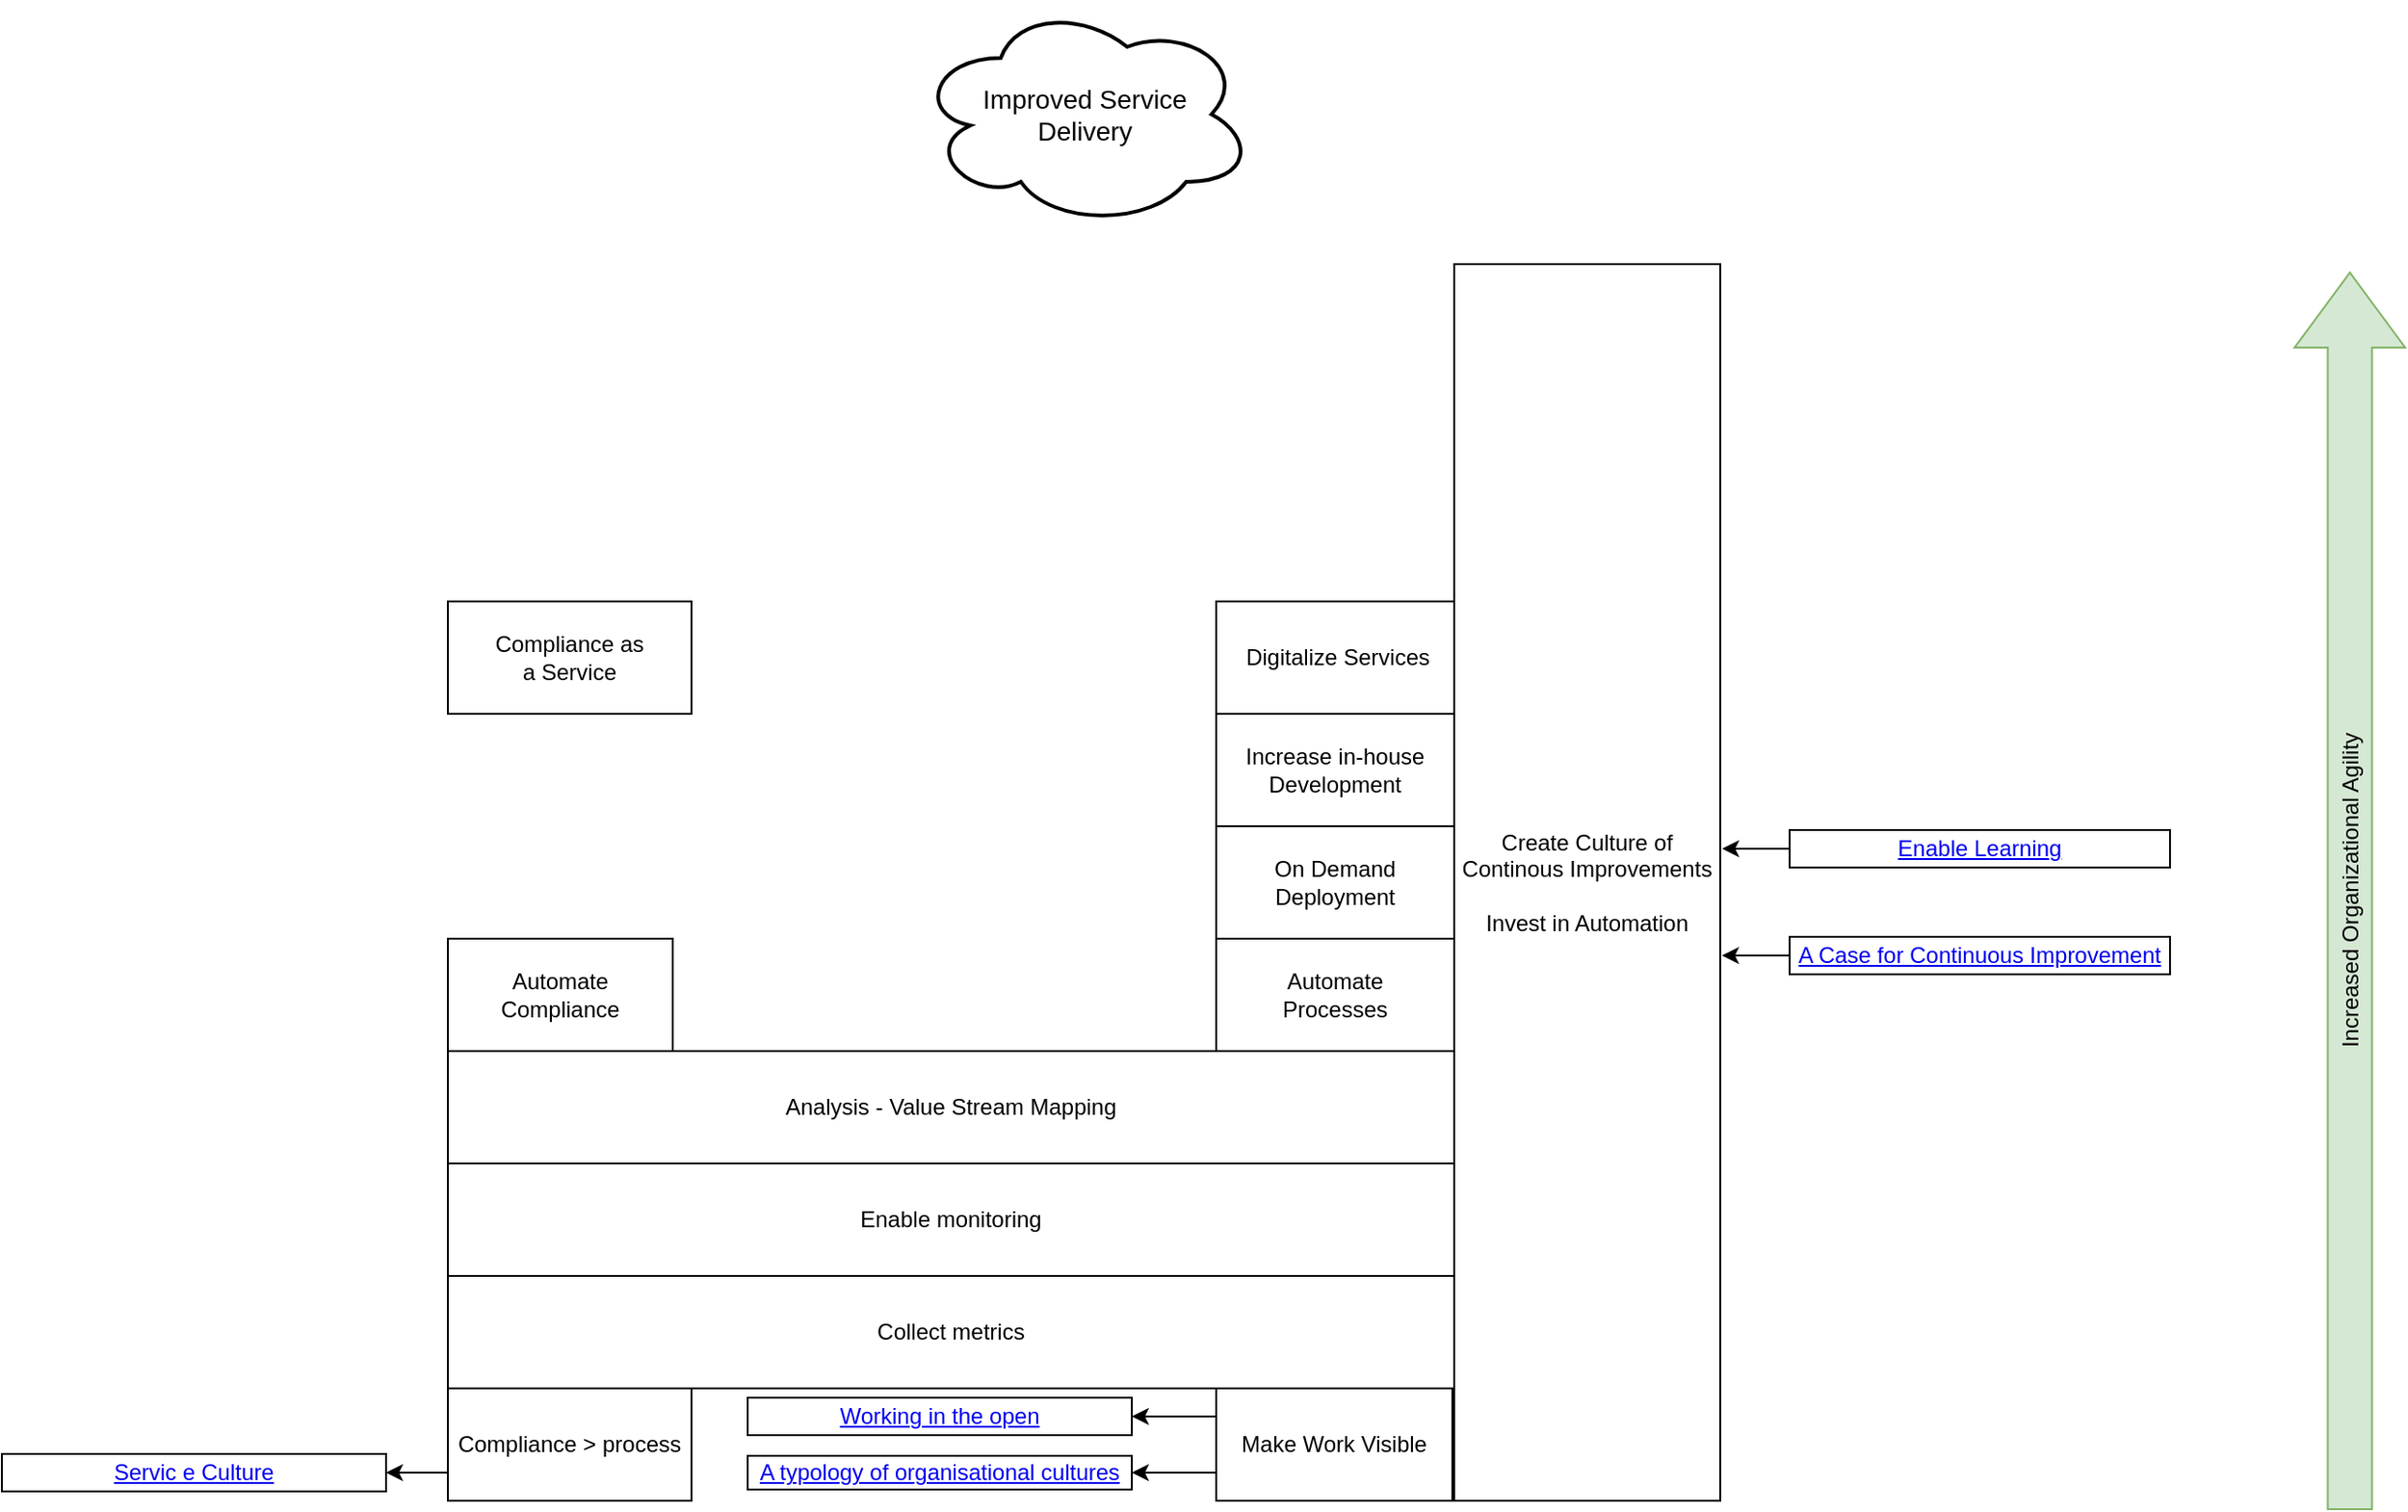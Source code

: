 <mxfile version="12.1.8" type="device" pages="1"><diagram id="nd4ZLJNKlhAcCul2f5Gq" name="Page-1"><mxGraphModel dx="2506" dy="2014" grid="1" gridSize="10" guides="1" tooltips="1" connect="1" arrows="1" fold="1" page="1" pageScale="1" pageWidth="850" pageHeight="1100" math="0" shadow="0"><root><mxCell id="0"/><mxCell id="1" parent="0"/><mxCell id="Zom9WSR05ROpc5c9EEct-1" value="&lt;div&gt;Improved Service &lt;br&gt;&lt;/div&gt;&lt;div&gt;Delivery&lt;/div&gt;" style="ellipse;shape=cloud;strokeWidth=2;fontSize=14;whiteSpace=wrap;html=1;align=center;" vertex="1" parent="1"><mxGeometry x="-310" y="-20" width="180" height="120" as="geometry"/></mxCell><mxCell id="Zom9WSR05ROpc5c9EEct-2" style="edgeStyle=orthogonalEdgeStyle;rounded=0;orthogonalLoop=1;jettySize=auto;html=1;exitX=0;exitY=0.75;exitDx=0;exitDy=0;entryX=1;entryY=0.5;entryDx=0;entryDy=0;" edge="1" parent="1" source="Zom9WSR05ROpc5c9EEct-4" target="Zom9WSR05ROpc5c9EEct-18"><mxGeometry relative="1" as="geometry"/></mxCell><mxCell id="Zom9WSR05ROpc5c9EEct-3" style="edgeStyle=orthogonalEdgeStyle;rounded=0;orthogonalLoop=1;jettySize=auto;html=1;exitX=0;exitY=0.25;exitDx=0;exitDy=0;entryX=1;entryY=0.5;entryDx=0;entryDy=0;" edge="1" parent="1" source="Zom9WSR05ROpc5c9EEct-4" target="Zom9WSR05ROpc5c9EEct-20"><mxGeometry relative="1" as="geometry"/></mxCell><mxCell id="Zom9WSR05ROpc5c9EEct-4" value="&lt;div&gt;Make Work Visible&lt;/div&gt;" style="rounded=0;whiteSpace=wrap;html=1;" vertex="1" parent="1"><mxGeometry x="-150" y="720" width="126" height="60" as="geometry"/></mxCell><mxCell id="Zom9WSR05ROpc5c9EEct-6" value="Collect metrics" style="rounded=0;whiteSpace=wrap;html=1;" vertex="1" parent="1"><mxGeometry x="-560" y="660" width="537" height="60" as="geometry"/></mxCell><mxCell id="Zom9WSR05ROpc5c9EEct-8" value="Enable monitoring" style="rounded=0;whiteSpace=wrap;html=1;" vertex="1" parent="1"><mxGeometry x="-560" y="600" width="537" height="60" as="geometry"/></mxCell><mxCell id="Zom9WSR05ROpc5c9EEct-9" value="Analysis - Value Stream Mapping" style="rounded=0;whiteSpace=wrap;html=1;" vertex="1" parent="1"><mxGeometry x="-560" y="540" width="537" height="60" as="geometry"/></mxCell><mxCell id="Zom9WSR05ROpc5c9EEct-10" value="&lt;div&gt;Automate &lt;br&gt;&lt;/div&gt;&lt;div&gt;Processes&lt;/div&gt;" style="rounded=0;whiteSpace=wrap;html=1;" vertex="1" parent="1"><mxGeometry x="-150" y="480" width="127" height="60" as="geometry"/></mxCell><mxCell id="Zom9WSR05ROpc5c9EEct-15" value="On Demand Deployment" style="rounded=0;whiteSpace=wrap;html=1;" vertex="1" parent="1"><mxGeometry x="-150" y="420" width="127" height="60" as="geometry"/></mxCell><mxCell id="Zom9WSR05ROpc5c9EEct-16" value="Increase in-house Development" style="rounded=0;whiteSpace=wrap;html=1;" vertex="1" parent="1"><mxGeometry x="-150" y="360" width="127" height="60" as="geometry"/></mxCell><mxCell id="Zom9WSR05ROpc5c9EEct-18" value="&lt;a href=&quot;https://qualitysafety.bmj.com/content/qhc/13/suppl_2/ii22.full.pdf&quot;&gt;A typology of organisational cultures&lt;/a&gt;" style="rounded=0;whiteSpace=wrap;html=1;" vertex="1" parent="1"><mxGeometry x="-400" y="756" width="205" height="18" as="geometry"/></mxCell><mxCell id="Zom9WSR05ROpc5c9EEct-20" value="&lt;a href=&quot;https://sara-sabr.github.io/ITStrategy/how-to-contribute.html&quot;&gt;Working in the open&lt;/a&gt;" style="rounded=0;whiteSpace=wrap;html=1;" vertex="1" parent="1"><mxGeometry x="-400" y="725" width="205" height="20" as="geometry"/></mxCell><mxCell id="Zom9WSR05ROpc5c9EEct-28" style="edgeStyle=orthogonalEdgeStyle;rounded=0;orthogonalLoop=1;jettySize=auto;html=1;exitX=0;exitY=0.5;exitDx=0;exitDy=0;entryX=1.007;entryY=0.473;entryDx=0;entryDy=0;entryPerimeter=0;" edge="1" parent="1" source="Zom9WSR05ROpc5c9EEct-22" target="Zom9WSR05ROpc5c9EEct-13"><mxGeometry relative="1" as="geometry"/></mxCell><mxCell id="Zom9WSR05ROpc5c9EEct-22" value="&lt;a href=&quot;https://sara-sabr.github.io/ITStrategy/enable-learning.html&quot;&gt;Enable Learning&lt;/a&gt;" style="rounded=0;whiteSpace=wrap;html=1;" vertex="1" parent="1"><mxGeometry x="156" y="422" width="203" height="20" as="geometry"/></mxCell><mxCell id="Zom9WSR05ROpc5c9EEct-29" style="edgeStyle=orthogonalEdgeStyle;rounded=0;orthogonalLoop=1;jettySize=auto;html=1;exitX=0;exitY=0.5;exitDx=0;exitDy=0;entryX=1.006;entryY=0.56;entryDx=0;entryDy=0;entryPerimeter=0;" edge="1" parent="1" source="Zom9WSR05ROpc5c9EEct-23" target="Zom9WSR05ROpc5c9EEct-13"><mxGeometry relative="1" as="geometry"/></mxCell><mxCell id="Zom9WSR05ROpc5c9EEct-23" value="&lt;a href=&quot;https://sara-sabr.github.io/ITStrategy/2019/10/15/case-continuous-improvement.html&quot;&gt;A Case for Continuous Improvement&lt;/a&gt;" style="rounded=0;whiteSpace=wrap;html=1;" vertex="1" parent="1"><mxGeometry x="156" y="479" width="203" height="20" as="geometry"/></mxCell><mxCell id="Zom9WSR05ROpc5c9EEct-31" value="&lt;div&gt;Compliance as &lt;br&gt;&lt;/div&gt;&lt;div&gt;a Service&lt;/div&gt;" style="rounded=0;whiteSpace=wrap;html=1;" vertex="1" parent="1"><mxGeometry x="-560" y="300" width="130" height="60" as="geometry"/></mxCell><mxCell id="Zom9WSR05ROpc5c9EEct-36" style="edgeStyle=orthogonalEdgeStyle;rounded=0;orthogonalLoop=1;jettySize=auto;html=1;exitX=0;exitY=0.75;exitDx=0;exitDy=0;entryX=1;entryY=0.5;entryDx=0;entryDy=0;" edge="1" parent="1" source="Zom9WSR05ROpc5c9EEct-34" target="Zom9WSR05ROpc5c9EEct-35"><mxGeometry relative="1" as="geometry"/></mxCell><mxCell id="Zom9WSR05ROpc5c9EEct-34" value="&lt;div&gt;Compliance &amp;gt; process&lt;br&gt;&lt;/div&gt;" style="rounded=0;whiteSpace=wrap;html=1;" vertex="1" parent="1"><mxGeometry x="-560" y="720" width="130" height="60" as="geometry"/></mxCell><mxCell id="Zom9WSR05ROpc5c9EEct-35" value="&lt;a href=&quot;https://sara-sabr.github.io/ITStrategy/service-culture.html&quot;&gt;Servic e Culture&lt;/a&gt;" style="rounded=0;whiteSpace=wrap;html=1;" vertex="1" parent="1"><mxGeometry x="-798" y="755" width="205" height="20" as="geometry"/></mxCell><mxCell id="Zom9WSR05ROpc5c9EEct-37" value="Automate Compliance" style="rounded=0;whiteSpace=wrap;html=1;" vertex="1" parent="1"><mxGeometry x="-560" y="480" width="120" height="60" as="geometry"/></mxCell><mxCell id="Zom9WSR05ROpc5c9EEct-38" value="Digitalize Services" style="rounded=0;whiteSpace=wrap;html=1;" vertex="1" parent="1"><mxGeometry x="-150" y="300" width="130" height="60" as="geometry"/></mxCell><mxCell id="Zom9WSR05ROpc5c9EEct-13" value="&lt;div&gt;Create Culture of Continous Improvements&lt;/div&gt;&lt;div&gt;&lt;br&gt;&lt;/div&gt;&lt;div&gt;Invest in Automation&lt;br&gt;&lt;/div&gt;" style="rounded=0;whiteSpace=wrap;html=1;" vertex="1" parent="1"><mxGeometry x="-23" y="120" width="142" height="660" as="geometry"/></mxCell><mxCell id="Zom9WSR05ROpc5c9EEct-41" value="Increased Organizational Agility" style="html=1;shadow=0;dashed=0;align=center;verticalAlign=middle;shape=mxgraph.arrows2.arrow;dy=0.6;dx=40;notch=0;rotation=-90;fillColor=#d5e8d4;strokeColor=#82b366;" vertex="1" parent="1"><mxGeometry x="125" y="425" width="660" height="59" as="geometry"/></mxCell></root></mxGraphModel></diagram></mxfile>